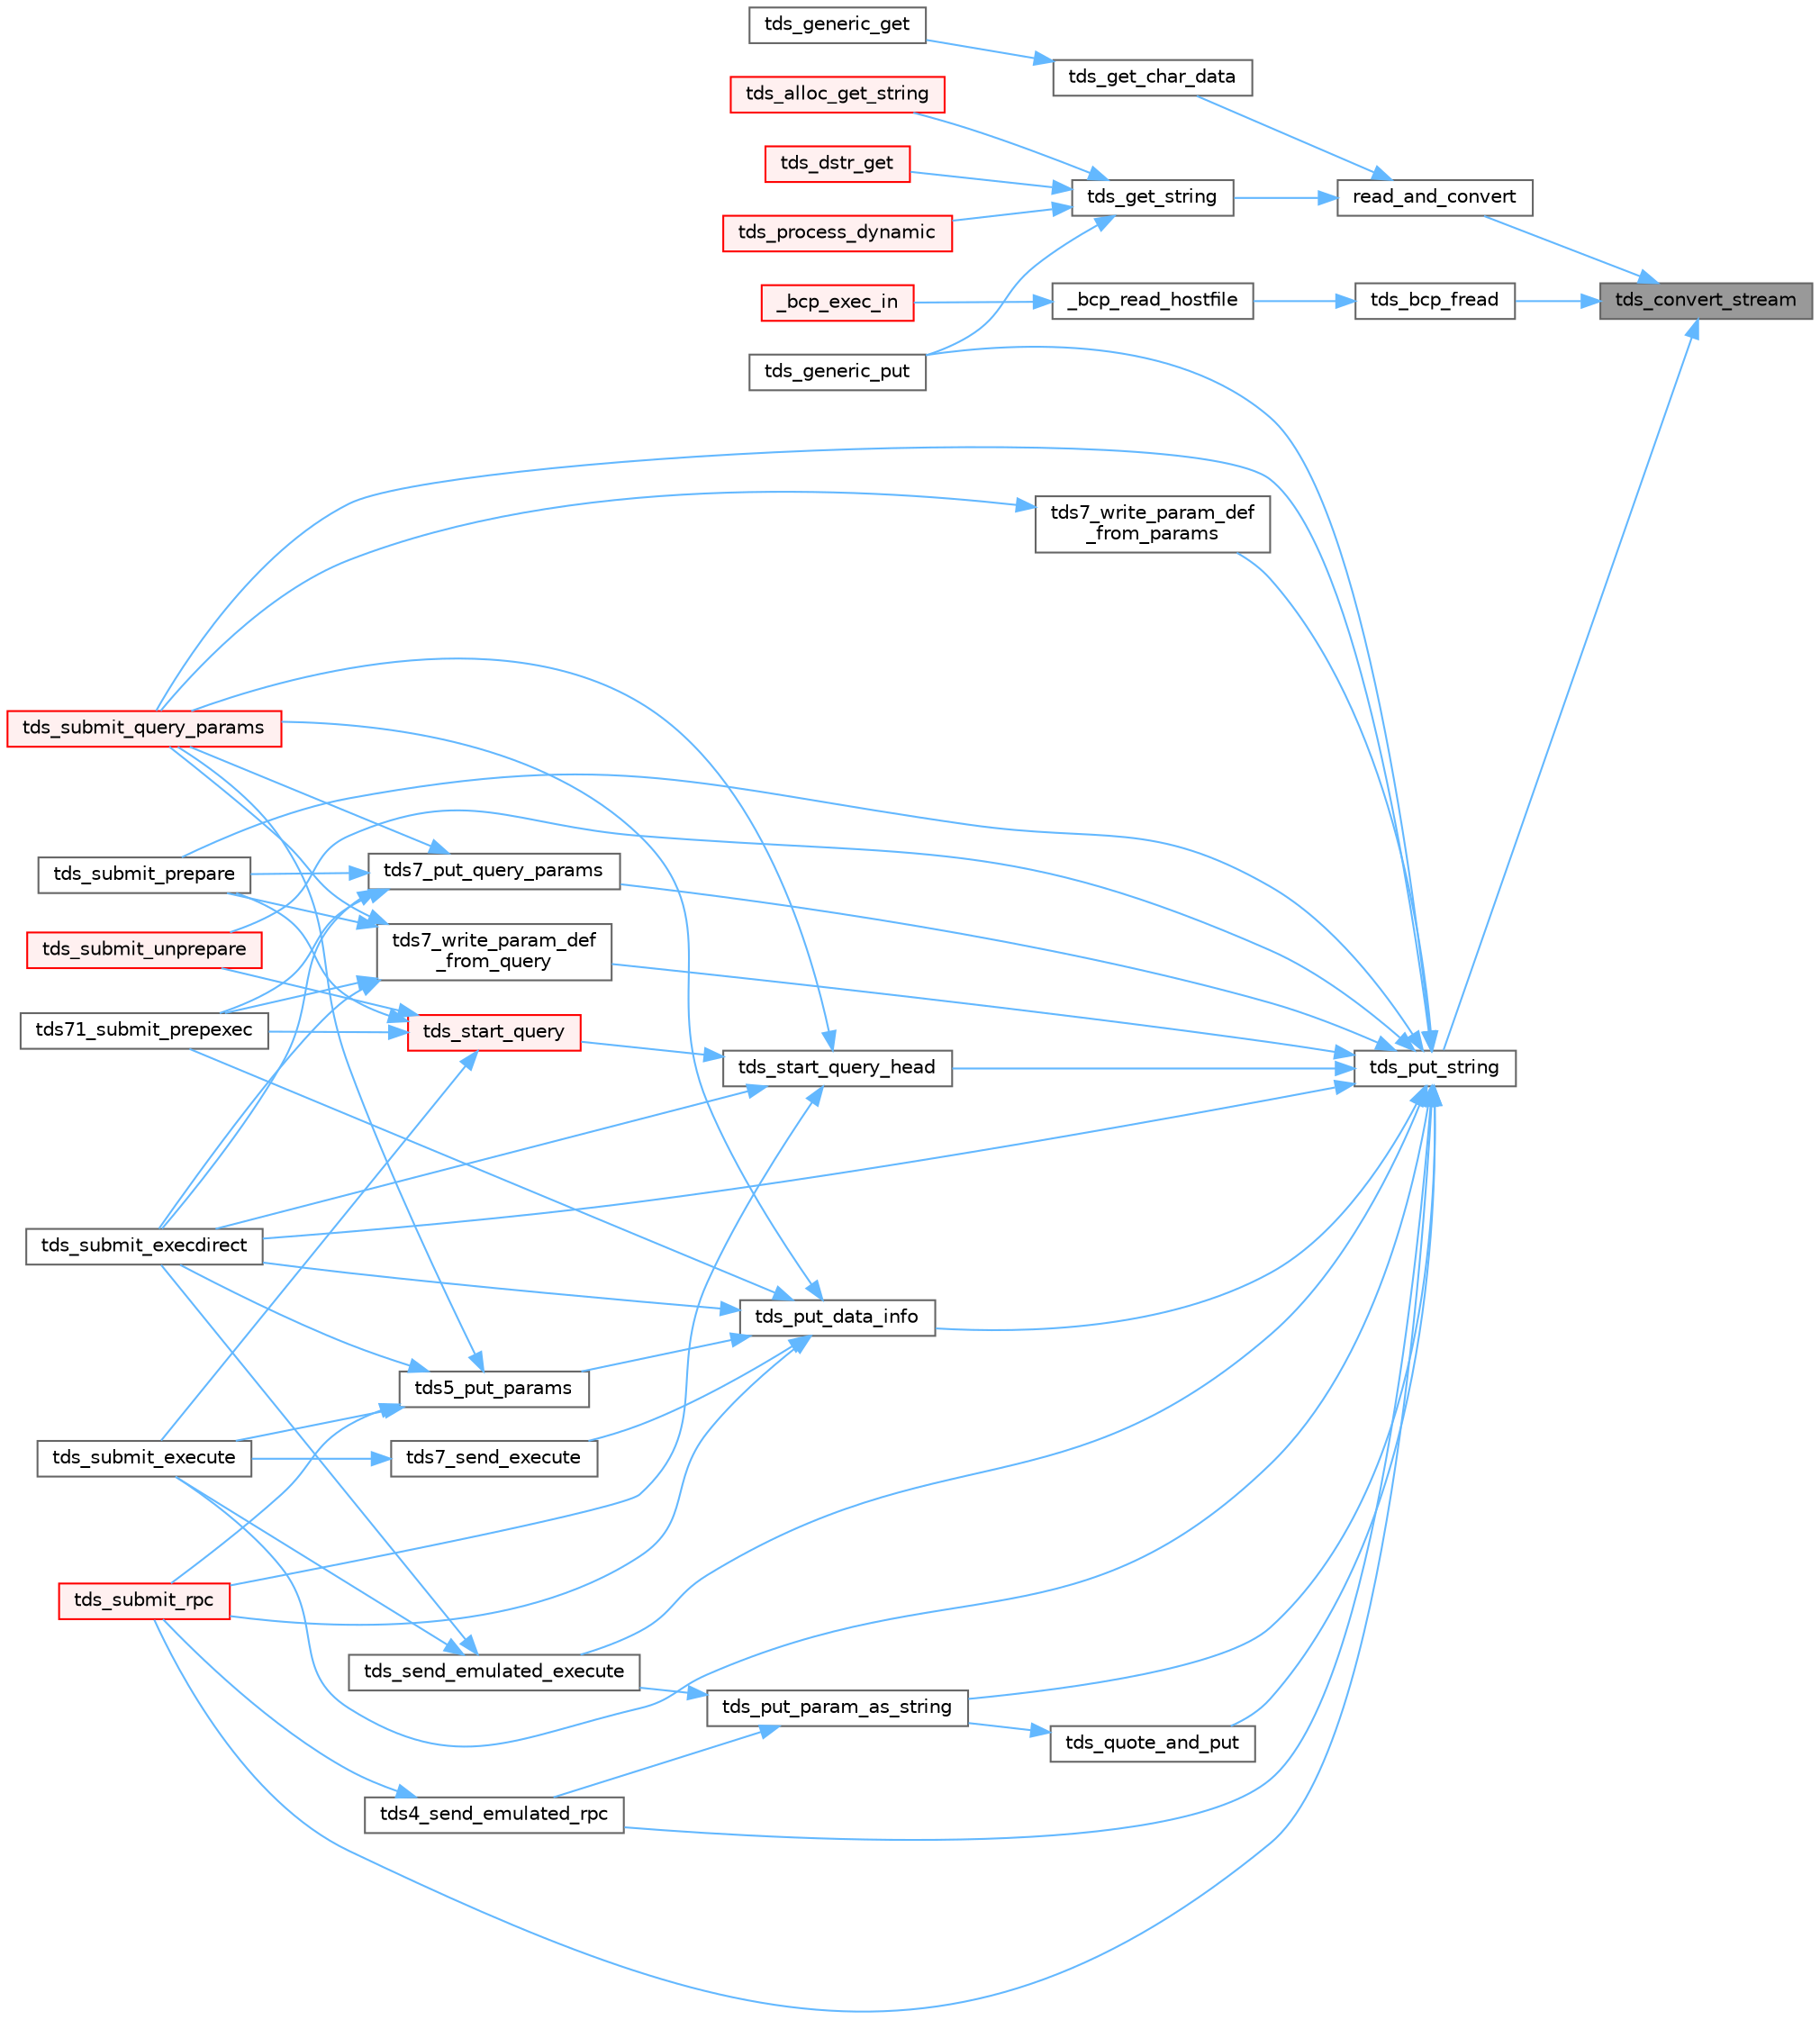 digraph "tds_convert_stream"
{
 // LATEX_PDF_SIZE
  bgcolor="transparent";
  edge [fontname=Helvetica,fontsize=10,labelfontname=Helvetica,labelfontsize=10];
  node [fontname=Helvetica,fontsize=10,shape=box,height=0.2,width=0.4];
  rankdir="RL";
  Node1 [id="Node000001",label="tds_convert_stream",height=0.2,width=0.4,color="gray40", fillcolor="grey60", style="filled", fontcolor="black",tooltip="Reads and writes from a stream converting characters."];
  Node1 -> Node2 [id="edge1_Node000001_Node000002",dir="back",color="steelblue1",style="solid",tooltip=" "];
  Node2 [id="Node000002",label="read_and_convert",height=0.2,width=0.4,color="grey40", fillcolor="white", style="filled",URL="$a00591.html#ga676c4dee6522815b16fdc8e448e43590",tooltip="For UTF-8 and similar, tds_iconv() may encounter a partial sequence when the chunk boundary is not al..."];
  Node2 -> Node3 [id="edge2_Node000002_Node000003",dir="back",color="steelblue1",style="solid",tooltip=" "];
  Node3 [id="Node000003",label="tds_get_char_data",height=0.2,width=0.4,color="grey40", fillcolor="white", style="filled",URL="$a00591.html#ga8d214089b6e97fc0da5e0be09f216d73",tooltip="Fetch character data the wire."];
  Node3 -> Node4 [id="edge3_Node000003_Node000004",dir="back",color="steelblue1",style="solid",tooltip=" "];
  Node4 [id="Node000004",label="tds_generic_get",height=0.2,width=0.4,color="grey40", fillcolor="white", style="filled",URL="$a00263.html#abac4d689e0e31e80587f89247c6395a4",tooltip="Read a data from wire."];
  Node2 -> Node5 [id="edge4_Node000002_Node000005",dir="back",color="steelblue1",style="solid",tooltip=" "];
  Node5 [id="Node000005",label="tds_get_string",height=0.2,width=0.4,color="grey40", fillcolor="white", style="filled",URL="$a00591.html#ga90f080e6e9448feac15dee1370d66802",tooltip="Fetch a string from the wire."];
  Node5 -> Node6 [id="edge5_Node000005_Node000006",dir="back",color="steelblue1",style="solid",tooltip=" "];
  Node6 [id="Node000006",label="tds_alloc_get_string",height=0.2,width=0.4,color="red", fillcolor="#FFF0F0", style="filled",URL="$a00592.html#gafb26aba5d935e40b87b95e21a5185848",tooltip="Reads a string from wire in a new allocated buffer."];
  Node5 -> Node46 [id="edge6_Node000005_Node000046",dir="back",color="steelblue1",style="solid",tooltip=" "];
  Node46 [id="Node000046",label="tds_dstr_get",height=0.2,width=0.4,color="red", fillcolor="#FFF0F0", style="filled",URL="$a00591.html#ga017c427e9599c031be5c555cb32abe2c",tooltip="Reads a string from wire and put in a DSTR."];
  Node5 -> Node58 [id="edge7_Node000005_Node000058",dir="back",color="steelblue1",style="solid",tooltip=" "];
  Node58 [id="Node000058",label="tds_generic_put",height=0.2,width=0.4,color="grey40", fillcolor="white", style="filled",URL="$a00263.html#a84e17808683ba2dd956e811a42e23176",tooltip="Write data to wire."];
  Node5 -> Node59 [id="edge8_Node000005_Node000059",dir="back",color="steelblue1",style="solid",tooltip=" "];
  Node59 [id="Node000059",label="tds_process_dynamic",height=0.2,width=0.4,color="red", fillcolor="#FFF0F0", style="filled",URL="$a00592.html#ga5cfc0340d8d717e67f60037e029b2142",tooltip="tds_process_dynamic() finds the element of the dyns array for the id"];
  Node1 -> Node60 [id="edge9_Node000001_Node000060",dir="back",color="steelblue1",style="solid",tooltip=" "];
  Node60 [id="Node000060",label="tds_bcp_fread",height=0.2,width=0.4,color="grey40", fillcolor="white", style="filled",URL="$a00254.html#a86ac92bd8a3c61a413d27150ec9bc202",tooltip="Read a data file, passing the data through iconv()."];
  Node60 -> Node61 [id="edge10_Node000060_Node000061",dir="back",color="steelblue1",style="solid",tooltip=" "];
  Node61 [id="Node000061",label="_bcp_read_hostfile",height=0.2,width=0.4,color="grey40", fillcolor="white", style="filled",URL="$a00578.html#gaf5e43c6f2b4b1da8e998ebaf0287906f",tooltip=" "];
  Node61 -> Node31 [id="edge11_Node000061_Node000031",dir="back",color="steelblue1",style="solid",tooltip=" "];
  Node31 [id="Node000031",label="_bcp_exec_in",height=0.2,width=0.4,color="red", fillcolor="#FFF0F0", style="filled",URL="$a00578.html#ga7370f1223f13510d6b33e98f2de09fb5",tooltip=" "];
  Node1 -> Node62 [id="edge12_Node000001_Node000062",dir="back",color="steelblue1",style="solid",tooltip=" "];
  Node62 [id="Node000062",label="tds_put_string",height=0.2,width=0.4,color="grey40", fillcolor="white", style="filled",URL="$a00591.html#ga1fcaf8d488cc1390f106ce3ad0bf37b4",tooltip="Output a string to wire automatic translate string to unicode if needed."];
  Node62 -> Node63 [id="edge13_Node000062_Node000063",dir="back",color="steelblue1",style="solid",tooltip=" "];
  Node63 [id="Node000063",label="tds4_send_emulated_rpc",height=0.2,width=0.4,color="grey40", fillcolor="white", style="filled",URL="$a00590.html#ga2d0a06c1a30dd2470dc7a788de21b080",tooltip="Send RPC as string query."];
  Node63 -> Node64 [id="edge14_Node000063_Node000064",dir="back",color="steelblue1",style="solid",tooltip=" "];
  Node64 [id="Node000064",label="tds_submit_rpc",height=0.2,width=0.4,color="red", fillcolor="#FFF0F0", style="filled",URL="$a00590.html#ga5f071b94ad7889690762dc85646c74ab",tooltip="Calls a RPC from server."];
  Node62 -> Node66 [id="edge15_Node000062_Node000066",dir="back",color="steelblue1",style="solid",tooltip=" "];
  Node66 [id="Node000066",label="tds7_put_query_params",height=0.2,width=0.4,color="grey40", fillcolor="white", style="filled",URL="$a00590.html#ga6e42b4a1d1d3898229ea2fe4afc2ecec",tooltip="Output params types and query (required by sp_prepare/sp_executesql/sp_prepexec)"];
  Node66 -> Node67 [id="edge16_Node000066_Node000067",dir="back",color="steelblue1",style="solid",tooltip=" "];
  Node67 [id="Node000067",label="tds71_submit_prepexec",height=0.2,width=0.4,color="grey40", fillcolor="white", style="filled",URL="$a00590.html#ga08877c101704bebe4fa57e0849dc272d",tooltip="Creates a temporary stored procedure in the server and execute it."];
  Node66 -> Node68 [id="edge17_Node000066_Node000068",dir="back",color="steelblue1",style="solid",tooltip=" "];
  Node68 [id="Node000068",label="tds_submit_execdirect",height=0.2,width=0.4,color="grey40", fillcolor="white", style="filled",URL="$a00590.html#gae603aed795a4c5bb26ab159a11256996",tooltip="Submit a prepared query with parameters."];
  Node66 -> Node69 [id="edge18_Node000066_Node000069",dir="back",color="steelblue1",style="solid",tooltip=" "];
  Node69 [id="Node000069",label="tds_submit_prepare",height=0.2,width=0.4,color="grey40", fillcolor="white", style="filled",URL="$a00590.html#ga74eb08c3a1c85be8ac9db428842c8b9d",tooltip="Creates a temporary stored procedure in the server."];
  Node66 -> Node70 [id="edge19_Node000066_Node000070",dir="back",color="steelblue1",style="solid",tooltip=" "];
  Node70 [id="Node000070",label="tds_submit_query_params",height=0.2,width=0.4,color="red", fillcolor="#FFF0F0", style="filled",URL="$a00590.html#ga95e0fccedc459a4404f496eec74a369a",tooltip="Sends a language string to the database server for processing."];
  Node62 -> Node76 [id="edge20_Node000062_Node000076",dir="back",color="steelblue1",style="solid",tooltip=" "];
  Node76 [id="Node000076",label="tds7_write_param_def\l_from_params",height=0.2,width=0.4,color="grey40", fillcolor="white", style="filled",URL="$a00590.html#ga6513afd79629f7a928e1d3da9f56dee1",tooltip="Write string with parameters definition, useful for TDS7+."];
  Node76 -> Node70 [id="edge21_Node000076_Node000070",dir="back",color="steelblue1",style="solid",tooltip=" "];
  Node62 -> Node77 [id="edge22_Node000062_Node000077",dir="back",color="steelblue1",style="solid",tooltip=" "];
  Node77 [id="Node000077",label="tds7_write_param_def\l_from_query",height=0.2,width=0.4,color="grey40", fillcolor="white", style="filled",URL="$a00590.html#ga24345856c16b15aa3e84459c2f551320",tooltip="Write string with parameters definition, useful for TDS7+."];
  Node77 -> Node67 [id="edge23_Node000077_Node000067",dir="back",color="steelblue1",style="solid",tooltip=" "];
  Node77 -> Node68 [id="edge24_Node000077_Node000068",dir="back",color="steelblue1",style="solid",tooltip=" "];
  Node77 -> Node69 [id="edge25_Node000077_Node000069",dir="back",color="steelblue1",style="solid",tooltip=" "];
  Node77 -> Node70 [id="edge26_Node000077_Node000070",dir="back",color="steelblue1",style="solid",tooltip=" "];
  Node62 -> Node58 [id="edge27_Node000062_Node000058",dir="back",color="steelblue1",style="solid",tooltip=" "];
  Node62 -> Node78 [id="edge28_Node000062_Node000078",dir="back",color="steelblue1",style="solid",tooltip=" "];
  Node78 [id="Node000078",label="tds_put_data_info",height=0.2,width=0.4,color="grey40", fillcolor="white", style="filled",URL="$a00590.html#gafd74652c4722ddce4d642cc4209449d4",tooltip="Put data information to wire."];
  Node78 -> Node79 [id="edge29_Node000078_Node000079",dir="back",color="steelblue1",style="solid",tooltip=" "];
  Node79 [id="Node000079",label="tds5_put_params",height=0.2,width=0.4,color="grey40", fillcolor="white", style="filled",URL="$a00590.html#ga4f1f0a4f77bc4ea1440dfdebc19a157c",tooltip="Send parameters to server."];
  Node79 -> Node68 [id="edge30_Node000079_Node000068",dir="back",color="steelblue1",style="solid",tooltip=" "];
  Node79 -> Node80 [id="edge31_Node000079_Node000080",dir="back",color="steelblue1",style="solid",tooltip=" "];
  Node80 [id="Node000080",label="tds_submit_execute",height=0.2,width=0.4,color="grey40", fillcolor="white", style="filled",URL="$a00590.html#ga3e7b4793c6f799fbc6c174f673bb5b32",tooltip="Sends a previously prepared dynamic statement to the server."];
  Node79 -> Node70 [id="edge32_Node000079_Node000070",dir="back",color="steelblue1",style="solid",tooltip=" "];
  Node79 -> Node64 [id="edge33_Node000079_Node000064",dir="back",color="steelblue1",style="solid",tooltip=" "];
  Node78 -> Node67 [id="edge34_Node000078_Node000067",dir="back",color="steelblue1",style="solid",tooltip=" "];
  Node78 -> Node81 [id="edge35_Node000078_Node000081",dir="back",color="steelblue1",style="solid",tooltip=" "];
  Node81 [id="Node000081",label="tds7_send_execute",height=0.2,width=0.4,color="grey40", fillcolor="white", style="filled",URL="$a00590.html#ga9f6f25dd405f45e75420e6e084bf2d85",tooltip="Send dynamic request on TDS 7+ to be executed."];
  Node81 -> Node80 [id="edge36_Node000081_Node000080",dir="back",color="steelblue1",style="solid",tooltip=" "];
  Node78 -> Node68 [id="edge37_Node000078_Node000068",dir="back",color="steelblue1",style="solid",tooltip=" "];
  Node78 -> Node70 [id="edge38_Node000078_Node000070",dir="back",color="steelblue1",style="solid",tooltip=" "];
  Node78 -> Node64 [id="edge39_Node000078_Node000064",dir="back",color="steelblue1",style="solid",tooltip=" "];
  Node62 -> Node82 [id="edge40_Node000062_Node000082",dir="back",color="steelblue1",style="solid",tooltip=" "];
  Node82 [id="Node000082",label="tds_put_param_as_string",height=0.2,width=0.4,color="grey40", fillcolor="white", style="filled",URL="$a00590.html#ga0e2e7230c425e925402d7856ff5b4b18",tooltip="Send a parameter to server."];
  Node82 -> Node63 [id="edge41_Node000082_Node000063",dir="back",color="steelblue1",style="solid",tooltip=" "];
  Node82 -> Node83 [id="edge42_Node000082_Node000083",dir="back",color="steelblue1",style="solid",tooltip=" "];
  Node83 [id="Node000083",label="tds_send_emulated_execute",height=0.2,width=0.4,color="grey40", fillcolor="white", style="filled",URL="$a00590.html#ga02c6ce3ff96369603a6ee4efee64caae",tooltip="Emulate prepared execute traslating to a normal language."];
  Node83 -> Node68 [id="edge43_Node000083_Node000068",dir="back",color="steelblue1",style="solid",tooltip=" "];
  Node83 -> Node80 [id="edge44_Node000083_Node000080",dir="back",color="steelblue1",style="solid",tooltip=" "];
  Node62 -> Node84 [id="edge45_Node000062_Node000084",dir="back",color="steelblue1",style="solid",tooltip=" "];
  Node84 [id="Node000084",label="tds_quote_and_put",height=0.2,width=0.4,color="grey40", fillcolor="white", style="filled",URL="$a00590.html#ga26b26296d060dca75f6a43e9ac41e58d",tooltip="Send a string to server while quoting it."];
  Node84 -> Node82 [id="edge46_Node000084_Node000082",dir="back",color="steelblue1",style="solid",tooltip=" "];
  Node62 -> Node83 [id="edge47_Node000062_Node000083",dir="back",color="steelblue1",style="solid",tooltip=" "];
  Node62 -> Node85 [id="edge48_Node000062_Node000085",dir="back",color="steelblue1",style="solid",tooltip=" "];
  Node85 [id="Node000085",label="tds_start_query_head",height=0.2,width=0.4,color="grey40", fillcolor="white", style="filled",URL="$a00590.html#ga9ad2e6defce530a8778791cce0166ccd",tooltip="Start query packet of a given type."];
  Node85 -> Node86 [id="edge49_Node000085_Node000086",dir="back",color="steelblue1",style="solid",tooltip=" "];
  Node86 [id="Node000086",label="tds_start_query",height=0.2,width=0.4,color="red", fillcolor="#FFF0F0", style="filled",URL="$a00590.html#ga0da385231bfa3dc49377e1fb2bea2c07",tooltip="Start query packet of a given type."];
  Node86 -> Node67 [id="edge50_Node000086_Node000067",dir="back",color="steelblue1",style="solid",tooltip=" "];
  Node86 -> Node80 [id="edge51_Node000086_Node000080",dir="back",color="steelblue1",style="solid",tooltip=" "];
  Node86 -> Node69 [id="edge52_Node000086_Node000069",dir="back",color="steelblue1",style="solid",tooltip=" "];
  Node86 -> Node87 [id="edge53_Node000086_Node000087",dir="back",color="steelblue1",style="solid",tooltip=" "];
  Node87 [id="Node000087",label="tds_submit_unprepare",height=0.2,width=0.4,color="red", fillcolor="#FFF0F0", style="filled",URL="$a00590.html#gaf573d8d4d2660c8c27770573fca05ff5",tooltip="Send a unprepare request for a prepared query."];
  Node85 -> Node68 [id="edge54_Node000085_Node000068",dir="back",color="steelblue1",style="solid",tooltip=" "];
  Node85 -> Node70 [id="edge55_Node000085_Node000070",dir="back",color="steelblue1",style="solid",tooltip=" "];
  Node85 -> Node64 [id="edge56_Node000085_Node000064",dir="back",color="steelblue1",style="solid",tooltip=" "];
  Node62 -> Node68 [id="edge57_Node000062_Node000068",dir="back",color="steelblue1",style="solid",tooltip=" "];
  Node62 -> Node80 [id="edge58_Node000062_Node000080",dir="back",color="steelblue1",style="solid",tooltip=" "];
  Node62 -> Node69 [id="edge59_Node000062_Node000069",dir="back",color="steelblue1",style="solid",tooltip=" "];
  Node62 -> Node70 [id="edge60_Node000062_Node000070",dir="back",color="steelblue1",style="solid",tooltip=" "];
  Node62 -> Node64 [id="edge61_Node000062_Node000064",dir="back",color="steelblue1",style="solid",tooltip=" "];
  Node62 -> Node87 [id="edge62_Node000062_Node000087",dir="back",color="steelblue1",style="solid",tooltip=" "];
}
